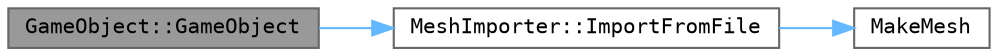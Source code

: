 digraph "GameObject::GameObject"
{
 // LATEX_PDF_SIZE
  bgcolor="transparent";
  edge [fontname=Terminal,fontsize=10,labelfontname=Helvetica,labelfontsize=10];
  node [fontname=Terminal,fontsize=10,shape=box,height=0.2,width=0.4];
  rankdir="LR";
  Node1 [label="GameObject::GameObject",height=0.2,width=0.4,color="gray40", fillcolor="grey60", style="filled", fontcolor="black",tooltip=" "];
  Node1 -> Node2 [color="steelblue1",style="solid"];
  Node2 [label="MeshImporter::ImportFromFile",height=0.2,width=0.4,color="grey40", fillcolor="white", style="filled",URL="$namespace_mesh_importer.html#ab8b3f97ee0b8d59b091ddc74a55f91de",tooltip="Import a mesh from file"];
  Node2 -> Node3 [color="steelblue1",style="solid"];
  Node3 [label="MakeMesh",height=0.2,width=0.4,color="grey40", fillcolor="white", style="filled",URL="$_renderer_8cpp.html#a8ef764af2191aa3698be69712f6adfc0",tooltip="Builds a mesh"];
}
